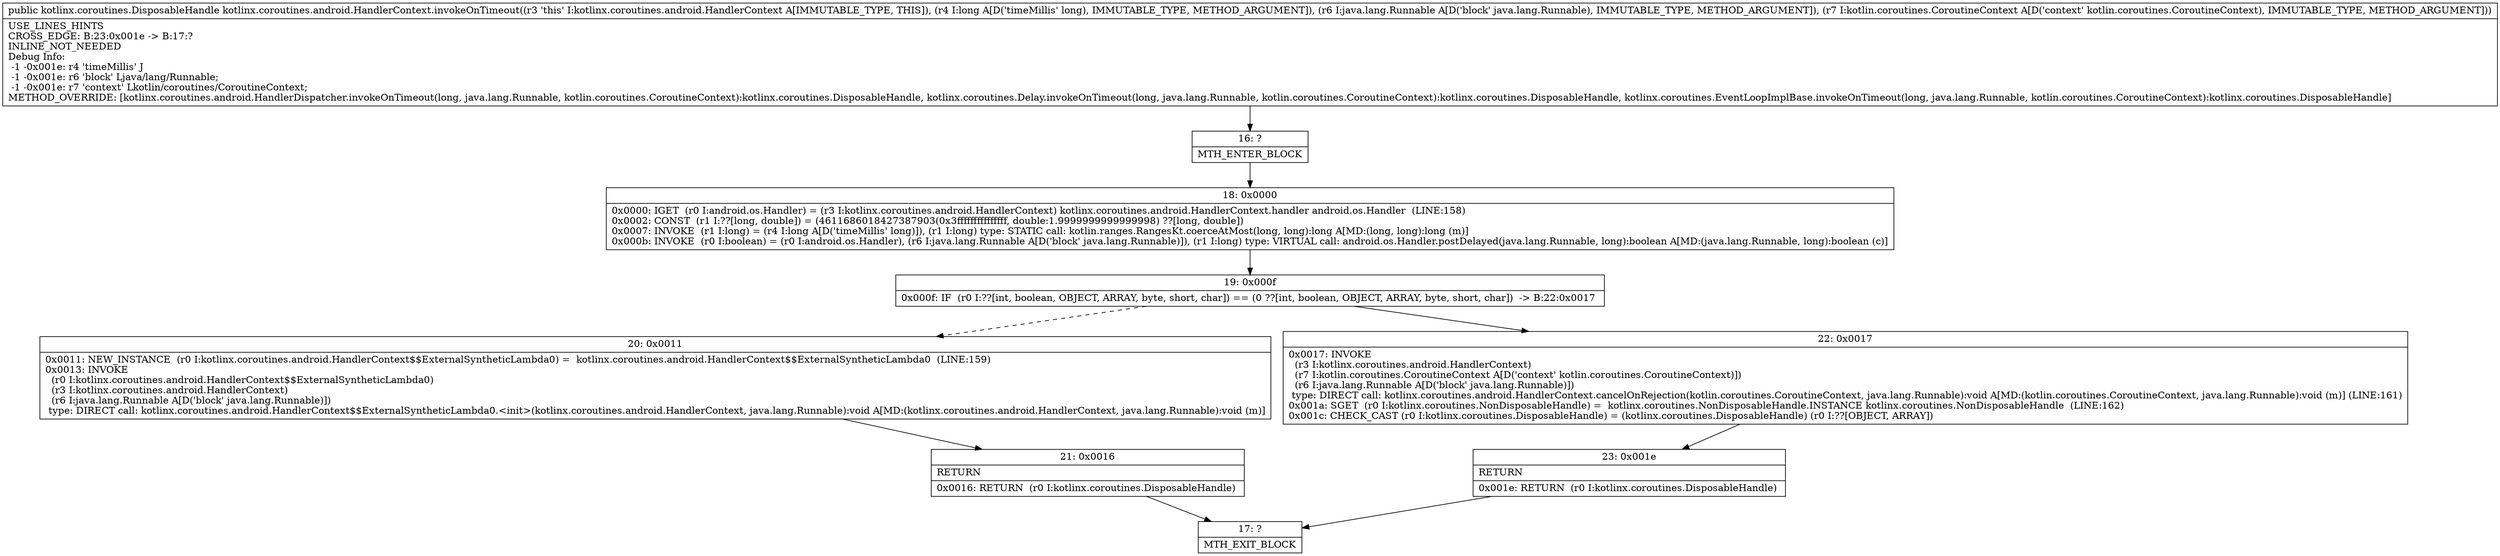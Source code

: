 digraph "CFG forkotlinx.coroutines.android.HandlerContext.invokeOnTimeout(JLjava\/lang\/Runnable;Lkotlin\/coroutines\/CoroutineContext;)Lkotlinx\/coroutines\/DisposableHandle;" {
Node_16 [shape=record,label="{16\:\ ?|MTH_ENTER_BLOCK\l}"];
Node_18 [shape=record,label="{18\:\ 0x0000|0x0000: IGET  (r0 I:android.os.Handler) = (r3 I:kotlinx.coroutines.android.HandlerContext) kotlinx.coroutines.android.HandlerContext.handler android.os.Handler  (LINE:158)\l0x0002: CONST  (r1 I:??[long, double]) = (4611686018427387903(0x3fffffffffffffff, double:1.9999999999999998) ??[long, double]) \l0x0007: INVOKE  (r1 I:long) = (r4 I:long A[D('timeMillis' long)]), (r1 I:long) type: STATIC call: kotlin.ranges.RangesKt.coerceAtMost(long, long):long A[MD:(long, long):long (m)]\l0x000b: INVOKE  (r0 I:boolean) = (r0 I:android.os.Handler), (r6 I:java.lang.Runnable A[D('block' java.lang.Runnable)]), (r1 I:long) type: VIRTUAL call: android.os.Handler.postDelayed(java.lang.Runnable, long):boolean A[MD:(java.lang.Runnable, long):boolean (c)]\l}"];
Node_19 [shape=record,label="{19\:\ 0x000f|0x000f: IF  (r0 I:??[int, boolean, OBJECT, ARRAY, byte, short, char]) == (0 ??[int, boolean, OBJECT, ARRAY, byte, short, char])  \-\> B:22:0x0017 \l}"];
Node_20 [shape=record,label="{20\:\ 0x0011|0x0011: NEW_INSTANCE  (r0 I:kotlinx.coroutines.android.HandlerContext$$ExternalSyntheticLambda0) =  kotlinx.coroutines.android.HandlerContext$$ExternalSyntheticLambda0  (LINE:159)\l0x0013: INVOKE  \l  (r0 I:kotlinx.coroutines.android.HandlerContext$$ExternalSyntheticLambda0)\l  (r3 I:kotlinx.coroutines.android.HandlerContext)\l  (r6 I:java.lang.Runnable A[D('block' java.lang.Runnable)])\l type: DIRECT call: kotlinx.coroutines.android.HandlerContext$$ExternalSyntheticLambda0.\<init\>(kotlinx.coroutines.android.HandlerContext, java.lang.Runnable):void A[MD:(kotlinx.coroutines.android.HandlerContext, java.lang.Runnable):void (m)]\l}"];
Node_21 [shape=record,label="{21\:\ 0x0016|RETURN\l|0x0016: RETURN  (r0 I:kotlinx.coroutines.DisposableHandle) \l}"];
Node_17 [shape=record,label="{17\:\ ?|MTH_EXIT_BLOCK\l}"];
Node_22 [shape=record,label="{22\:\ 0x0017|0x0017: INVOKE  \l  (r3 I:kotlinx.coroutines.android.HandlerContext)\l  (r7 I:kotlin.coroutines.CoroutineContext A[D('context' kotlin.coroutines.CoroutineContext)])\l  (r6 I:java.lang.Runnable A[D('block' java.lang.Runnable)])\l type: DIRECT call: kotlinx.coroutines.android.HandlerContext.cancelOnRejection(kotlin.coroutines.CoroutineContext, java.lang.Runnable):void A[MD:(kotlin.coroutines.CoroutineContext, java.lang.Runnable):void (m)] (LINE:161)\l0x001a: SGET  (r0 I:kotlinx.coroutines.NonDisposableHandle) =  kotlinx.coroutines.NonDisposableHandle.INSTANCE kotlinx.coroutines.NonDisposableHandle  (LINE:162)\l0x001c: CHECK_CAST (r0 I:kotlinx.coroutines.DisposableHandle) = (kotlinx.coroutines.DisposableHandle) (r0 I:??[OBJECT, ARRAY]) \l}"];
Node_23 [shape=record,label="{23\:\ 0x001e|RETURN\l|0x001e: RETURN  (r0 I:kotlinx.coroutines.DisposableHandle) \l}"];
MethodNode[shape=record,label="{public kotlinx.coroutines.DisposableHandle kotlinx.coroutines.android.HandlerContext.invokeOnTimeout((r3 'this' I:kotlinx.coroutines.android.HandlerContext A[IMMUTABLE_TYPE, THIS]), (r4 I:long A[D('timeMillis' long), IMMUTABLE_TYPE, METHOD_ARGUMENT]), (r6 I:java.lang.Runnable A[D('block' java.lang.Runnable), IMMUTABLE_TYPE, METHOD_ARGUMENT]), (r7 I:kotlin.coroutines.CoroutineContext A[D('context' kotlin.coroutines.CoroutineContext), IMMUTABLE_TYPE, METHOD_ARGUMENT]))  | USE_LINES_HINTS\lCROSS_EDGE: B:23:0x001e \-\> B:17:?\lINLINE_NOT_NEEDED\lDebug Info:\l  \-1 \-0x001e: r4 'timeMillis' J\l  \-1 \-0x001e: r6 'block' Ljava\/lang\/Runnable;\l  \-1 \-0x001e: r7 'context' Lkotlin\/coroutines\/CoroutineContext;\lMETHOD_OVERRIDE: [kotlinx.coroutines.android.HandlerDispatcher.invokeOnTimeout(long, java.lang.Runnable, kotlin.coroutines.CoroutineContext):kotlinx.coroutines.DisposableHandle, kotlinx.coroutines.Delay.invokeOnTimeout(long, java.lang.Runnable, kotlin.coroutines.CoroutineContext):kotlinx.coroutines.DisposableHandle, kotlinx.coroutines.EventLoopImplBase.invokeOnTimeout(long, java.lang.Runnable, kotlin.coroutines.CoroutineContext):kotlinx.coroutines.DisposableHandle]\l}"];
MethodNode -> Node_16;Node_16 -> Node_18;
Node_18 -> Node_19;
Node_19 -> Node_20[style=dashed];
Node_19 -> Node_22;
Node_20 -> Node_21;
Node_21 -> Node_17;
Node_22 -> Node_23;
Node_23 -> Node_17;
}

